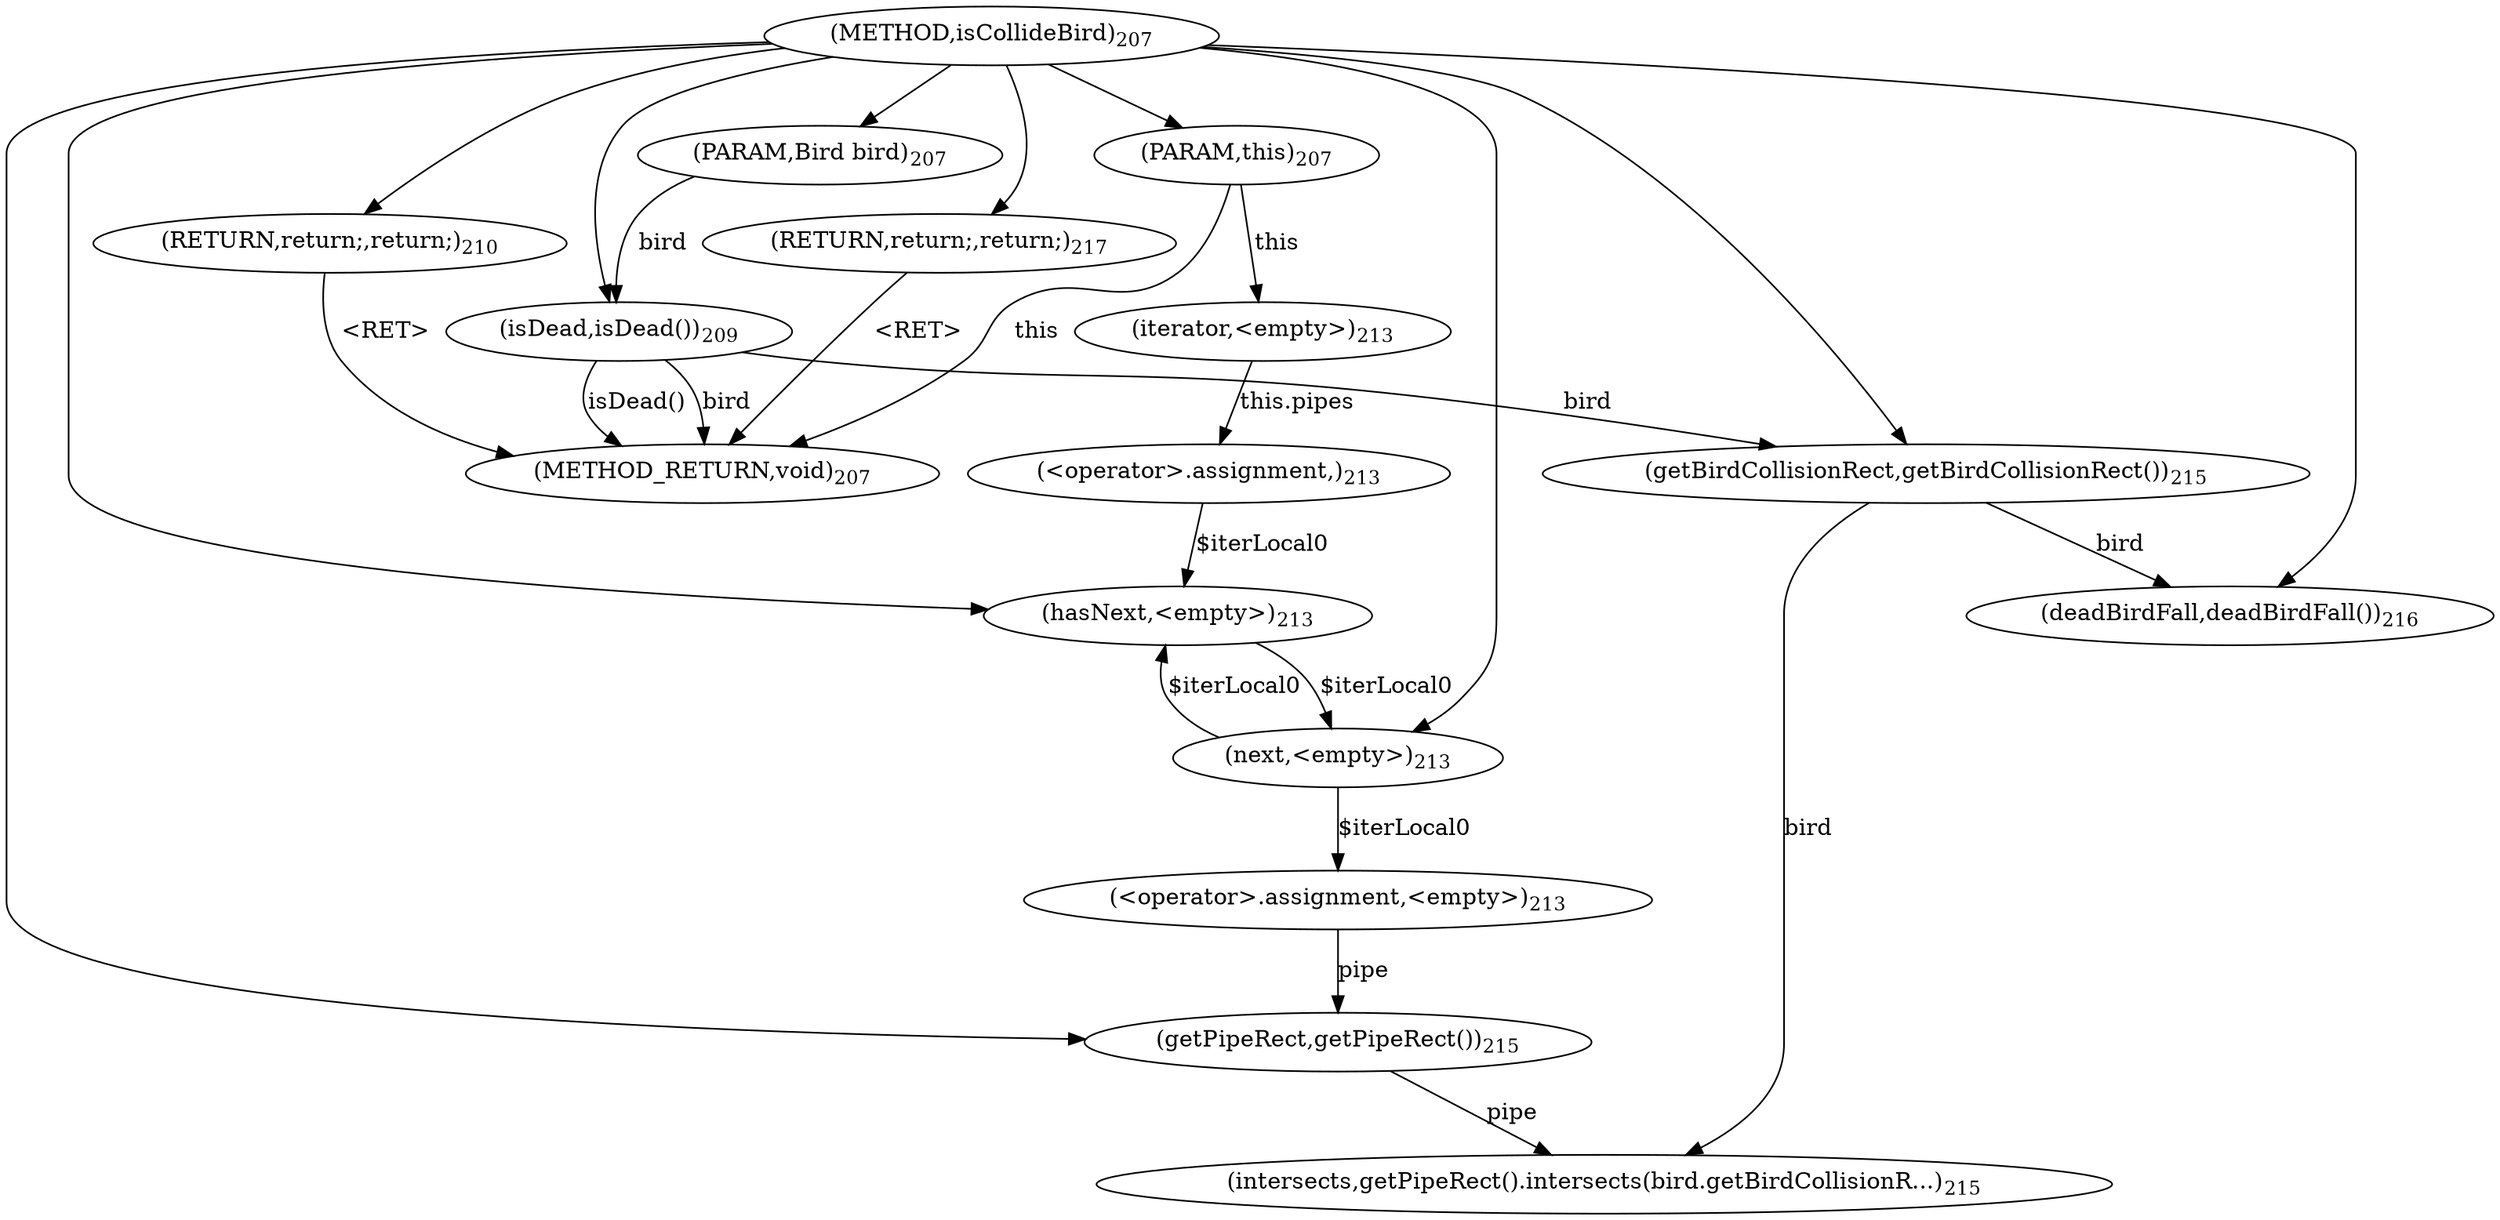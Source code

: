 digraph "isCollideBird" {  
"726" [label = <(METHOD,isCollideBird)<SUB>207</SUB>> ]
"763" [label = <(METHOD_RETURN,void)<SUB>207</SUB>> ]
"727" [label = <(PARAM,this)<SUB>207</SUB>> ]
"728" [label = <(PARAM,Bird bird)<SUB>207</SUB>> ]
"736" [label = <(&lt;operator&gt;.assignment,)<SUB>213</SUB>> ]
"731" [label = <(isDead,isDead())<SUB>209</SUB>> ]
"736" [label = <(&lt;operator&gt;.assignment,)<SUB>213</SUB>> ]
"736" [label = <(&lt;operator&gt;.assignment,)<SUB>213</SUB>> ]
"743" [label = <(hasNext,&lt;empty&gt;)<SUB>213</SUB>> ]
"731" [label = <(isDead,isDead())<SUB>209</SUB>> ]
"734" [label = <(RETURN,return;,return;)<SUB>210</SUB>> ]
"738" [label = <(iterator,&lt;empty&gt;)<SUB>213</SUB>> ]
"743" [label = <(hasNext,&lt;empty&gt;)<SUB>213</SUB>> ]
"747" [label = <(&lt;operator&gt;.assignment,&lt;empty&gt;)<SUB>213</SUB>> ]
"747" [label = <(&lt;operator&gt;.assignment,&lt;empty&gt;)<SUB>213</SUB>> ]
"747" [label = <(&lt;operator&gt;.assignment,&lt;empty&gt;)<SUB>213</SUB>> ]
"752" [label = <(intersects,getPipeRect().intersects(bird.getBirdCollisionR...)<SUB>215</SUB>> ]
"749" [label = <(next,&lt;empty&gt;)<SUB>213</SUB>> ]
"752" [label = <(intersects,getPipeRect().intersects(bird.getBirdCollisionR...)<SUB>215</SUB>> ]
"752" [label = <(intersects,getPipeRect().intersects(bird.getBirdCollisionR...)<SUB>215</SUB>> ]
"758" [label = <(deadBirdFall,deadBirdFall())<SUB>216</SUB>> ]
"760" [label = <(RETURN,return;,return;)<SUB>217</SUB>> ]
"753" [label = <(getPipeRect,getPipeRect())<SUB>215</SUB>> ]
"755" [label = <(getBirdCollisionRect,getBirdCollisionRect())<SUB>215</SUB>> ]
"758" [label = <(deadBirdFall,deadBirdFall())<SUB>216</SUB>> ]
  "734" -> "763"  [ label = "&lt;RET&gt;"] 
  "760" -> "763"  [ label = "&lt;RET&gt;"] 
  "727" -> "763"  [ label = "this"] 
  "731" -> "763"  [ label = "bird"] 
  "731" -> "763"  [ label = "isDead()"] 
  "726" -> "727" 
  "726" -> "728" 
  "738" -> "736"  [ label = "this.pipes"] 
  "728" -> "731"  [ label = "bird"] 
  "726" -> "731" 
  "726" -> "734" 
  "727" -> "738"  [ label = "this"] 
  "736" -> "743"  [ label = "$iterLocal0"] 
  "749" -> "743"  [ label = "$iterLocal0"] 
  "726" -> "743" 
  "749" -> "747"  [ label = "$iterLocal0"] 
  "743" -> "749"  [ label = "$iterLocal0"] 
  "726" -> "749" 
  "753" -> "752"  [ label = "pipe"] 
  "755" -> "752"  [ label = "bird"] 
  "726" -> "760" 
  "747" -> "753"  [ label = "pipe"] 
  "726" -> "753" 
  "731" -> "755"  [ label = "bird"] 
  "726" -> "755" 
  "755" -> "758"  [ label = "bird"] 
  "726" -> "758" 
}
